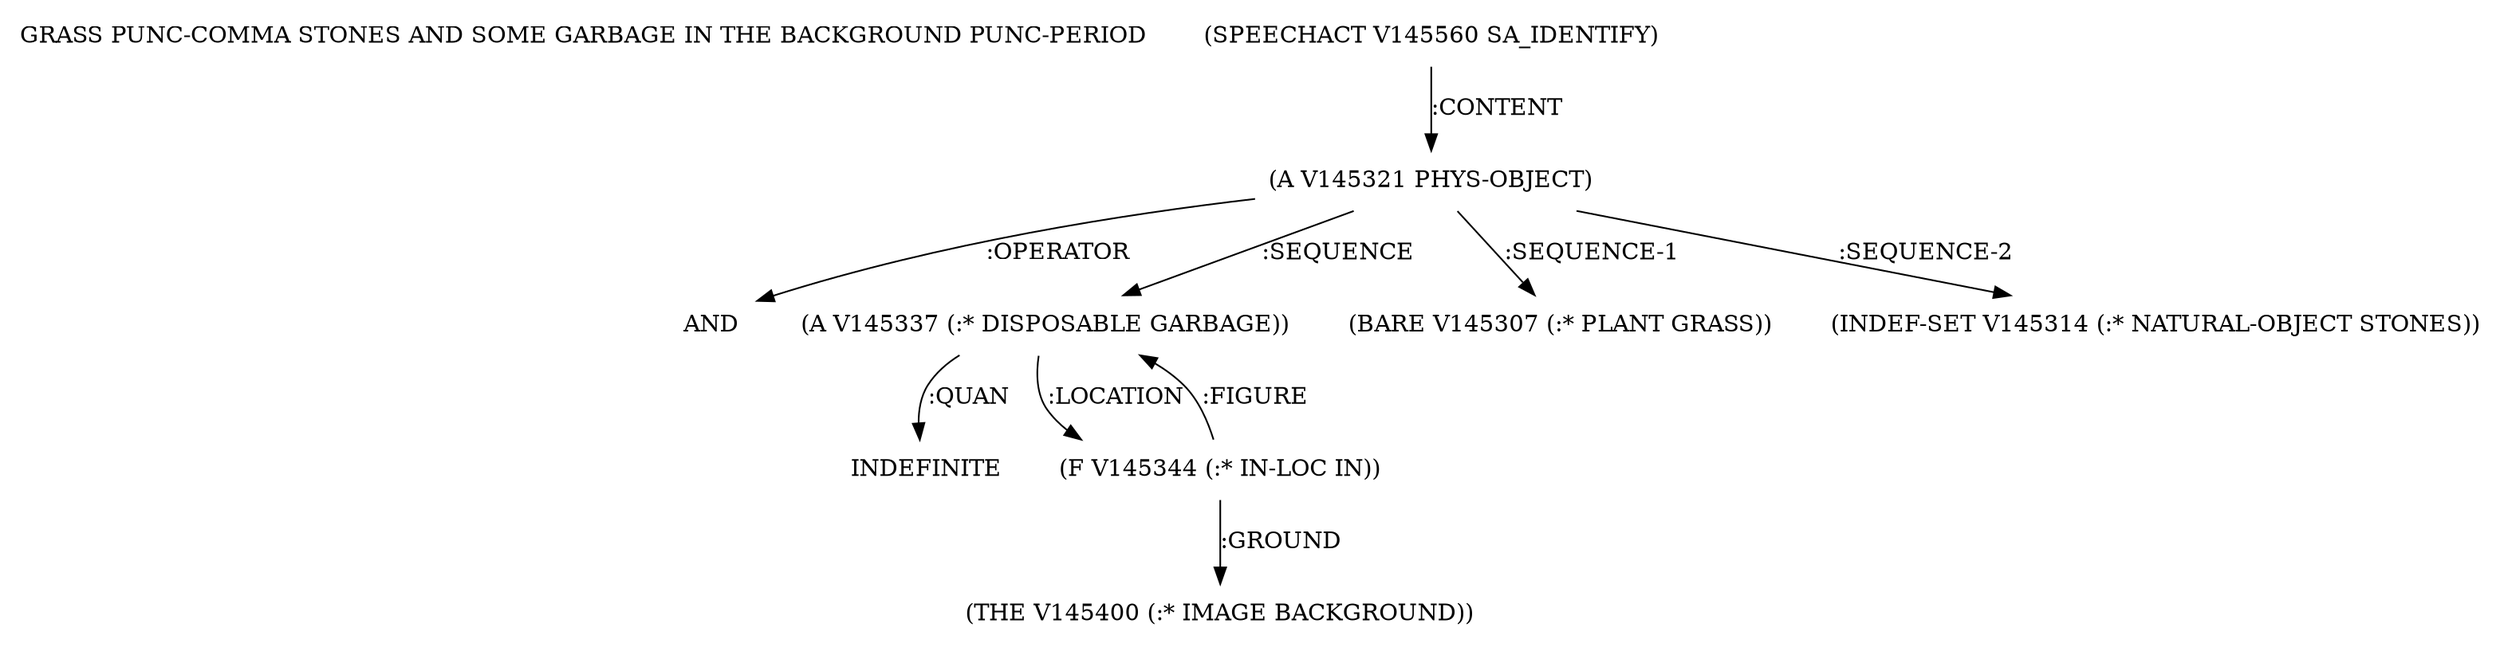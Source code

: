 digraph Terms {
  node [shape=none]
  "GRASS PUNC-COMMA STONES AND SOME GARBAGE IN THE BACKGROUND PUNC-PERIOD"
  "V145560" [label="(SPEECHACT V145560 SA_IDENTIFY)"]
  "V145560" -> "V145321" [label=":CONTENT"]
  "V145321" [label="(A V145321 PHYS-OBJECT)"]
  "V145321" -> "NT146102" [label=":OPERATOR"]
  "NT146102" [label="AND"]
  "V145321" -> "V145337" [label=":SEQUENCE"]
  "V145321" -> "V145307" [label=":SEQUENCE-1"]
  "V145321" -> "V145314" [label=":SEQUENCE-2"]
  "V145307" [label="(BARE V145307 (:* PLANT GRASS))"]
  "V145314" [label="(INDEF-SET V145314 (:* NATURAL-OBJECT STONES))"]
  "V145337" [label="(A V145337 (:* DISPOSABLE GARBAGE))"]
  "V145337" -> "NT146103" [label=":QUAN"]
  "NT146103" [label="INDEFINITE"]
  "V145337" -> "V145344" [label=":LOCATION"]
  "V145344" [label="(F V145344 (:* IN-LOC IN))"]
  "V145344" -> "V145400" [label=":GROUND"]
  "V145344" -> "V145337" [label=":FIGURE"]
  "V145400" [label="(THE V145400 (:* IMAGE BACKGROUND))"]
}
